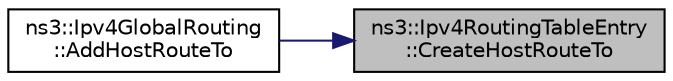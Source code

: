 digraph "ns3::Ipv4RoutingTableEntry::CreateHostRouteTo"
{
 // LATEX_PDF_SIZE
  edge [fontname="Helvetica",fontsize="10",labelfontname="Helvetica",labelfontsize="10"];
  node [fontname="Helvetica",fontsize="10",shape=record];
  rankdir="RL";
  Node1 [label="ns3::Ipv4RoutingTableEntry\l::CreateHostRouteTo",height=0.2,width=0.4,color="black", fillcolor="grey75", style="filled", fontcolor="black",tooltip=" "];
  Node1 -> Node2 [dir="back",color="midnightblue",fontsize="10",style="solid",fontname="Helvetica"];
  Node2 [label="ns3::Ipv4GlobalRouting\l::AddHostRouteTo",height=0.2,width=0.4,color="black", fillcolor="white", style="filled",URL="$classns3_1_1_ipv4_global_routing.html#a10009a3ac337496cdef0260ad5b5c106",tooltip="Add a host route to the global routing table."];
}
